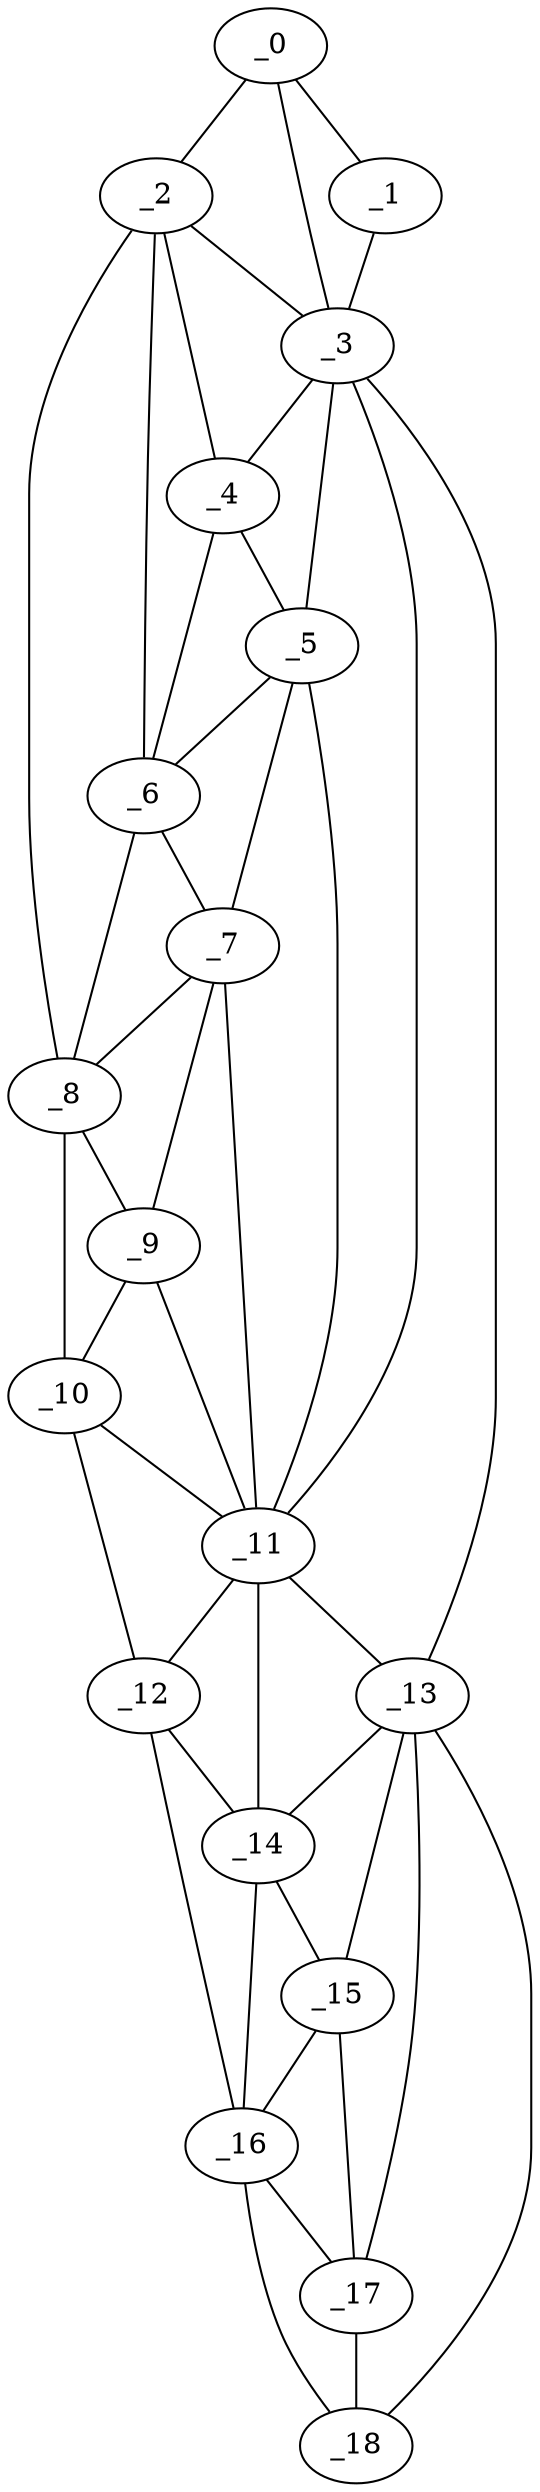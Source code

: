 graph "obj78__210.gxl" {
	_0	 [x=5,
		y=55];
	_1	 [x=6,
		y=64];
	_0 -- _1	 [valence=1];
	_2	 [x=15,
		y=49];
	_0 -- _2	 [valence=1];
	_3	 [x=16,
		y=67];
	_0 -- _3	 [valence=1];
	_1 -- _3	 [valence=1];
	_2 -- _3	 [valence=2];
	_4	 [x=22,
		y=51];
	_2 -- _4	 [valence=2];
	_6	 [x=31,
		y=47];
	_2 -- _6	 [valence=1];
	_8	 [x=44,
		y=40];
	_2 -- _8	 [valence=1];
	_3 -- _4	 [valence=1];
	_5	 [x=28,
		y=57];
	_3 -- _5	 [valence=2];
	_11	 [x=68,
		y=64];
	_3 -- _11	 [valence=1];
	_13	 [x=81,
		y=74];
	_3 -- _13	 [valence=1];
	_4 -- _5	 [valence=1];
	_4 -- _6	 [valence=2];
	_5 -- _6	 [valence=2];
	_7	 [x=40,
		y=46];
	_5 -- _7	 [valence=2];
	_5 -- _11	 [valence=2];
	_6 -- _7	 [valence=2];
	_6 -- _8	 [valence=2];
	_7 -- _8	 [valence=2];
	_9	 [x=57,
		y=38];
	_7 -- _9	 [valence=1];
	_7 -- _11	 [valence=2];
	_8 -- _9	 [valence=2];
	_10	 [x=62,
		y=35];
	_8 -- _10	 [valence=1];
	_9 -- _10	 [valence=1];
	_9 -- _11	 [valence=2];
	_10 -- _11	 [valence=2];
	_12	 [x=79,
		y=40];
	_10 -- _12	 [valence=1];
	_11 -- _12	 [valence=2];
	_11 -- _13	 [valence=2];
	_14	 [x=87,
		y=54];
	_11 -- _14	 [valence=1];
	_12 -- _14	 [valence=2];
	_16	 [x=108,
		y=62];
	_12 -- _16	 [valence=1];
	_13 -- _14	 [valence=2];
	_15	 [x=98,
		y=66];
	_13 -- _15	 [valence=2];
	_17	 [x=113,
		y=72];
	_13 -- _17	 [valence=2];
	_18	 [x=126,
		y=77];
	_13 -- _18	 [valence=1];
	_14 -- _15	 [valence=2];
	_14 -- _16	 [valence=2];
	_15 -- _16	 [valence=2];
	_15 -- _17	 [valence=2];
	_16 -- _17	 [valence=2];
	_16 -- _18	 [valence=1];
	_17 -- _18	 [valence=2];
}
